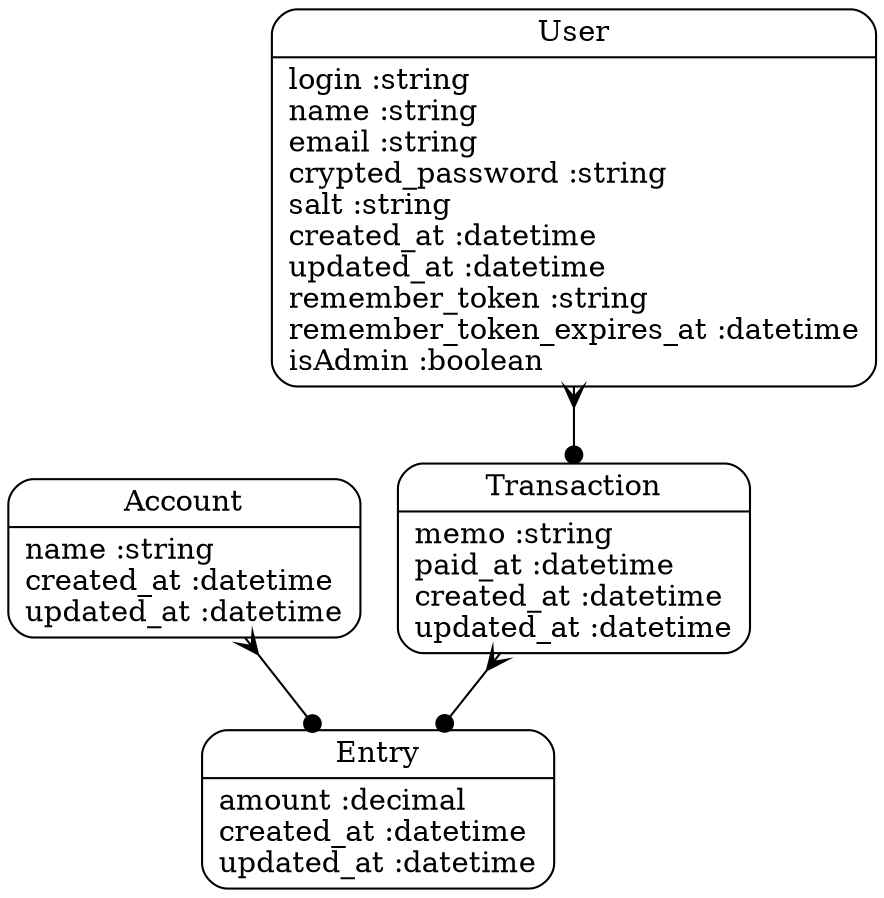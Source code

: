 digraph models_diagram {
	graph[overlap=false, splines=true]
	"Account" [shape=Mrecord, label="{Account|name :string\lcreated_at :datetime\lupdated_at :datetime\l}"]
	"Transaction" [shape=Mrecord, label="{Transaction|memo :string\lpaid_at :datetime\lcreated_at :datetime\lupdated_at :datetime\l}"]
	"Entry" [shape=Mrecord, label="{Entry|amount :decimal\lcreated_at :datetime\lupdated_at :datetime\l}"]
	"User" [shape=Mrecord, label="{User|login :string\lname :string\lemail :string\lcrypted_password :string\lsalt :string\lcreated_at :datetime\lupdated_at :datetime\lremember_token :string\lremember_token_expires_at :datetime\lisAdmin :boolean\l}"]
	"Account" -> "Entry" [arrowtail=crow, arrowhead=dot, dir=both]
	"Transaction" -> "Entry" [arrowtail=crow, arrowhead=dot, dir=both]
	"User" -> "Transaction" [arrowtail=crow, arrowhead=dot, dir=both]
}

